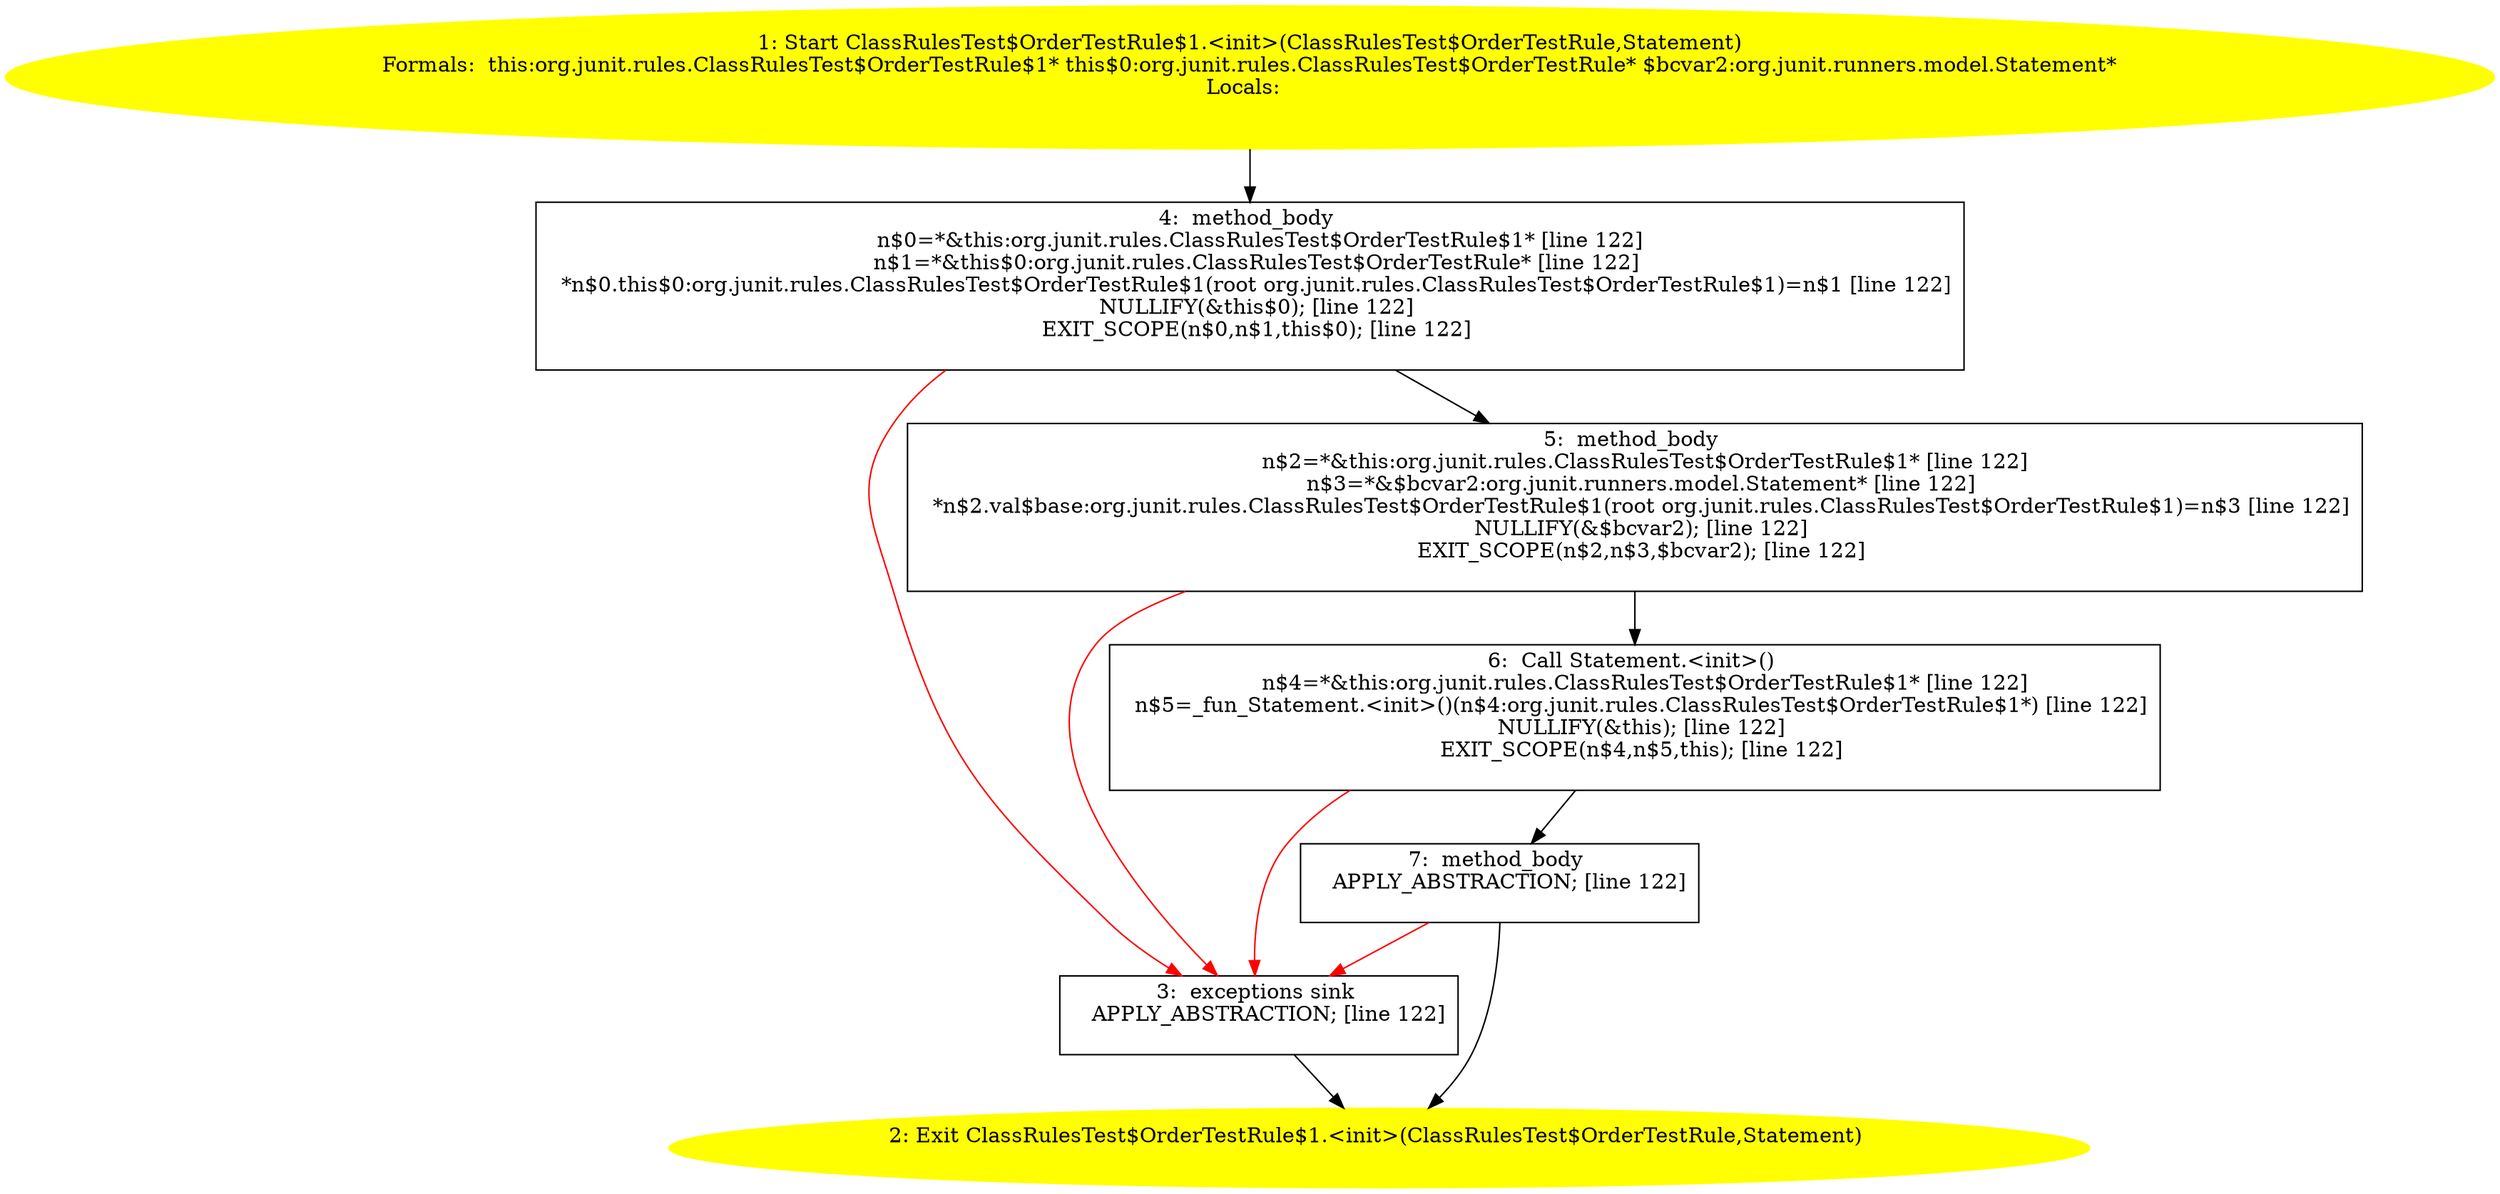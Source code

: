 /* @generated */
digraph cfg {
"org.junit.rules.ClassRulesTest$OrderTestRule$1.<init>(org.junit.rules.ClassRulesTest$OrderTestRule,o.5780f3e722f744bb8c9c09abf298d291_1" [label="1: Start ClassRulesTest$OrderTestRule$1.<init>(ClassRulesTest$OrderTestRule,Statement)\nFormals:  this:org.junit.rules.ClassRulesTest$OrderTestRule$1* this$0:org.junit.rules.ClassRulesTest$OrderTestRule* $bcvar2:org.junit.runners.model.Statement*\nLocals:  \n  " color=yellow style=filled]
	

	 "org.junit.rules.ClassRulesTest$OrderTestRule$1.<init>(org.junit.rules.ClassRulesTest$OrderTestRule,o.5780f3e722f744bb8c9c09abf298d291_1" -> "org.junit.rules.ClassRulesTest$OrderTestRule$1.<init>(org.junit.rules.ClassRulesTest$OrderTestRule,o.5780f3e722f744bb8c9c09abf298d291_4" ;
"org.junit.rules.ClassRulesTest$OrderTestRule$1.<init>(org.junit.rules.ClassRulesTest$OrderTestRule,o.5780f3e722f744bb8c9c09abf298d291_2" [label="2: Exit ClassRulesTest$OrderTestRule$1.<init>(ClassRulesTest$OrderTestRule,Statement) \n  " color=yellow style=filled]
	

"org.junit.rules.ClassRulesTest$OrderTestRule$1.<init>(org.junit.rules.ClassRulesTest$OrderTestRule,o.5780f3e722f744bb8c9c09abf298d291_3" [label="3:  exceptions sink \n   APPLY_ABSTRACTION; [line 122]\n " shape="box"]
	

	 "org.junit.rules.ClassRulesTest$OrderTestRule$1.<init>(org.junit.rules.ClassRulesTest$OrderTestRule,o.5780f3e722f744bb8c9c09abf298d291_3" -> "org.junit.rules.ClassRulesTest$OrderTestRule$1.<init>(org.junit.rules.ClassRulesTest$OrderTestRule,o.5780f3e722f744bb8c9c09abf298d291_2" ;
"org.junit.rules.ClassRulesTest$OrderTestRule$1.<init>(org.junit.rules.ClassRulesTest$OrderTestRule,o.5780f3e722f744bb8c9c09abf298d291_4" [label="4:  method_body \n   n$0=*&this:org.junit.rules.ClassRulesTest$OrderTestRule$1* [line 122]\n  n$1=*&this$0:org.junit.rules.ClassRulesTest$OrderTestRule* [line 122]\n  *n$0.this$0:org.junit.rules.ClassRulesTest$OrderTestRule$1(root org.junit.rules.ClassRulesTest$OrderTestRule$1)=n$1 [line 122]\n  NULLIFY(&this$0); [line 122]\n  EXIT_SCOPE(n$0,n$1,this$0); [line 122]\n " shape="box"]
	

	 "org.junit.rules.ClassRulesTest$OrderTestRule$1.<init>(org.junit.rules.ClassRulesTest$OrderTestRule,o.5780f3e722f744bb8c9c09abf298d291_4" -> "org.junit.rules.ClassRulesTest$OrderTestRule$1.<init>(org.junit.rules.ClassRulesTest$OrderTestRule,o.5780f3e722f744bb8c9c09abf298d291_5" ;
	 "org.junit.rules.ClassRulesTest$OrderTestRule$1.<init>(org.junit.rules.ClassRulesTest$OrderTestRule,o.5780f3e722f744bb8c9c09abf298d291_4" -> "org.junit.rules.ClassRulesTest$OrderTestRule$1.<init>(org.junit.rules.ClassRulesTest$OrderTestRule,o.5780f3e722f744bb8c9c09abf298d291_3" [color="red" ];
"org.junit.rules.ClassRulesTest$OrderTestRule$1.<init>(org.junit.rules.ClassRulesTest$OrderTestRule,o.5780f3e722f744bb8c9c09abf298d291_5" [label="5:  method_body \n   n$2=*&this:org.junit.rules.ClassRulesTest$OrderTestRule$1* [line 122]\n  n$3=*&$bcvar2:org.junit.runners.model.Statement* [line 122]\n  *n$2.val$base:org.junit.rules.ClassRulesTest$OrderTestRule$1(root org.junit.rules.ClassRulesTest$OrderTestRule$1)=n$3 [line 122]\n  NULLIFY(&$bcvar2); [line 122]\n  EXIT_SCOPE(n$2,n$3,$bcvar2); [line 122]\n " shape="box"]
	

	 "org.junit.rules.ClassRulesTest$OrderTestRule$1.<init>(org.junit.rules.ClassRulesTest$OrderTestRule,o.5780f3e722f744bb8c9c09abf298d291_5" -> "org.junit.rules.ClassRulesTest$OrderTestRule$1.<init>(org.junit.rules.ClassRulesTest$OrderTestRule,o.5780f3e722f744bb8c9c09abf298d291_6" ;
	 "org.junit.rules.ClassRulesTest$OrderTestRule$1.<init>(org.junit.rules.ClassRulesTest$OrderTestRule,o.5780f3e722f744bb8c9c09abf298d291_5" -> "org.junit.rules.ClassRulesTest$OrderTestRule$1.<init>(org.junit.rules.ClassRulesTest$OrderTestRule,o.5780f3e722f744bb8c9c09abf298d291_3" [color="red" ];
"org.junit.rules.ClassRulesTest$OrderTestRule$1.<init>(org.junit.rules.ClassRulesTest$OrderTestRule,o.5780f3e722f744bb8c9c09abf298d291_6" [label="6:  Call Statement.<init>() \n   n$4=*&this:org.junit.rules.ClassRulesTest$OrderTestRule$1* [line 122]\n  n$5=_fun_Statement.<init>()(n$4:org.junit.rules.ClassRulesTest$OrderTestRule$1*) [line 122]\n  NULLIFY(&this); [line 122]\n  EXIT_SCOPE(n$4,n$5,this); [line 122]\n " shape="box"]
	

	 "org.junit.rules.ClassRulesTest$OrderTestRule$1.<init>(org.junit.rules.ClassRulesTest$OrderTestRule,o.5780f3e722f744bb8c9c09abf298d291_6" -> "org.junit.rules.ClassRulesTest$OrderTestRule$1.<init>(org.junit.rules.ClassRulesTest$OrderTestRule,o.5780f3e722f744bb8c9c09abf298d291_7" ;
	 "org.junit.rules.ClassRulesTest$OrderTestRule$1.<init>(org.junit.rules.ClassRulesTest$OrderTestRule,o.5780f3e722f744bb8c9c09abf298d291_6" -> "org.junit.rules.ClassRulesTest$OrderTestRule$1.<init>(org.junit.rules.ClassRulesTest$OrderTestRule,o.5780f3e722f744bb8c9c09abf298d291_3" [color="red" ];
"org.junit.rules.ClassRulesTest$OrderTestRule$1.<init>(org.junit.rules.ClassRulesTest$OrderTestRule,o.5780f3e722f744bb8c9c09abf298d291_7" [label="7:  method_body \n   APPLY_ABSTRACTION; [line 122]\n " shape="box"]
	

	 "org.junit.rules.ClassRulesTest$OrderTestRule$1.<init>(org.junit.rules.ClassRulesTest$OrderTestRule,o.5780f3e722f744bb8c9c09abf298d291_7" -> "org.junit.rules.ClassRulesTest$OrderTestRule$1.<init>(org.junit.rules.ClassRulesTest$OrderTestRule,o.5780f3e722f744bb8c9c09abf298d291_2" ;
	 "org.junit.rules.ClassRulesTest$OrderTestRule$1.<init>(org.junit.rules.ClassRulesTest$OrderTestRule,o.5780f3e722f744bb8c9c09abf298d291_7" -> "org.junit.rules.ClassRulesTest$OrderTestRule$1.<init>(org.junit.rules.ClassRulesTest$OrderTestRule,o.5780f3e722f744bb8c9c09abf298d291_3" [color="red" ];
}
